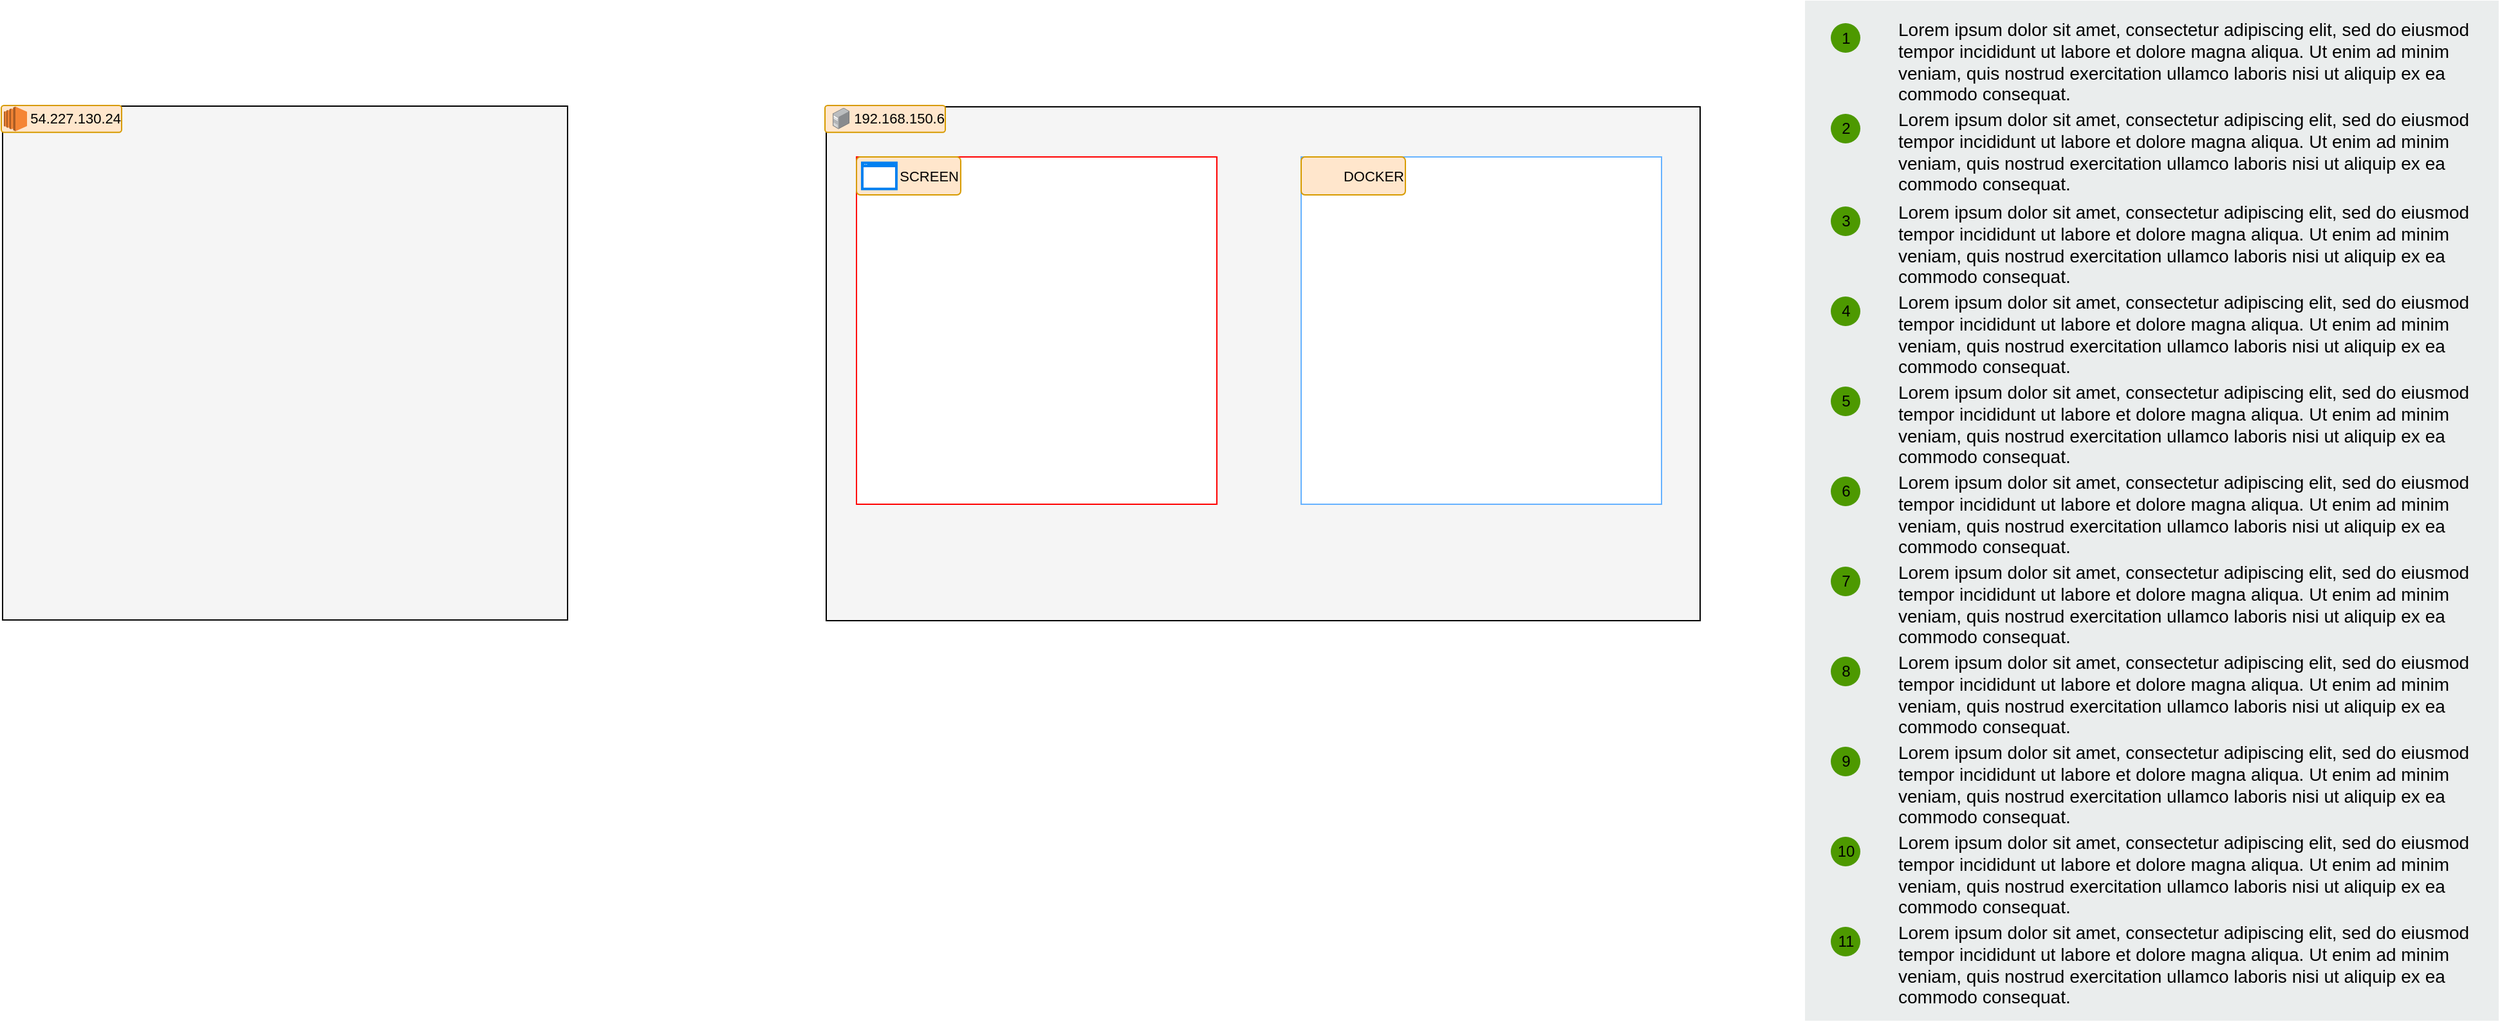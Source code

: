 <mxfile version="22.0.6" type="github">
  <diagram id="WI9T0HZ2pTsCkuznbFz-" name="Page-1">
    <mxGraphModel dx="2367" dy="1139" grid="1" gridSize="10" guides="1" tooltips="1" connect="1" arrows="1" fold="1" page="1" pageScale="1" pageWidth="827" pageHeight="1169" math="0" shadow="0">
      <root>
        <mxCell id="0" />
        <mxCell id="1" parent="0" />
        <mxCell id="yIlqXNv4PA9Dnh1hxRCn-74" value="" style="rounded=0;whiteSpace=wrap;html=1;fillColor=#EAEDED;fontSize=22;fontColor=#FFFFFF;strokeColor=none;labelBackgroundColor=none;" parent="1" vertex="1">
          <mxGeometry x="961.5" y="196.5" width="539" height="793" as="geometry" />
        </mxCell>
        <mxCell id="yIlqXNv4PA9Dnh1hxRCn-75" value="&lt;span&gt;Lorem ipsum dolor sit amet, consectetur adipiscing elit, sed do eiusmod tempor incididunt ut labore et dolore magna aliqua. Ut enim ad minim veniam, quis nostrud exercitation ullamco laboris nisi ut aliquip ex ea commodo consequat.&lt;/span&gt;" style="text;html=1;align=left;verticalAlign=top;spacingTop=-4;fontSize=14;labelBackgroundColor=none;whiteSpace=wrap;" parent="1" vertex="1">
          <mxGeometry x="1031.5" y="207.5" width="449" height="72" as="geometry" />
        </mxCell>
        <mxCell id="yIlqXNv4PA9Dnh1hxRCn-82" value="1" style="ellipse;whiteSpace=wrap;html=1;aspect=fixed;fillColor=#4D9900;strokeColor=none;labelBackgroundColor=none;" parent="1" vertex="1">
          <mxGeometry x="981.5" y="214" width="23" height="23" as="geometry" />
        </mxCell>
        <mxCell id="yIlqXNv4PA9Dnh1hxRCn-95" value="&lt;span&gt;Lorem ipsum dolor sit amet, consectetur adipiscing elit, sed do eiusmod tempor incididunt ut labore et dolore magna aliqua. Ut enim ad minim veniam, quis nostrud exercitation ullamco laboris nisi ut aliquip ex ea commodo consequat.&lt;/span&gt;" style="text;html=1;align=left;verticalAlign=top;spacingTop=-4;fontSize=14;labelBackgroundColor=none;whiteSpace=wrap;" parent="1" vertex="1">
          <mxGeometry x="1031.5" y="278" width="449" height="72" as="geometry" />
        </mxCell>
        <mxCell id="yIlqXNv4PA9Dnh1hxRCn-96" value="2" style="ellipse;whiteSpace=wrap;html=1;aspect=fixed;fillColor=#4D9900;strokeColor=none;labelBackgroundColor=none;" parent="1" vertex="1">
          <mxGeometry x="981.5" y="284.5" width="23" height="23" as="geometry" />
        </mxCell>
        <mxCell id="yIlqXNv4PA9Dnh1hxRCn-97" value="&lt;span&gt;Lorem ipsum dolor sit amet, consectetur adipiscing elit, sed do eiusmod tempor incididunt ut labore et dolore magna aliqua. Ut enim ad minim veniam, quis nostrud exercitation ullamco laboris nisi ut aliquip ex ea commodo consequat.&lt;/span&gt;" style="text;html=1;align=left;verticalAlign=top;spacingTop=-4;fontSize=14;labelBackgroundColor=none;whiteSpace=wrap;" parent="1" vertex="1">
          <mxGeometry x="1031.5" y="350" width="449" height="72" as="geometry" />
        </mxCell>
        <mxCell id="yIlqXNv4PA9Dnh1hxRCn-98" value="3" style="ellipse;whiteSpace=wrap;html=1;aspect=fixed;fillColor=#4D9900;strokeColor=none;labelBackgroundColor=none;" parent="1" vertex="1">
          <mxGeometry x="981.5" y="356.5" width="23" height="23" as="geometry" />
        </mxCell>
        <mxCell id="yIlqXNv4PA9Dnh1hxRCn-99" value="&lt;span&gt;Lorem ipsum dolor sit amet, consectetur adipiscing elit, sed do eiusmod tempor incididunt ut labore et dolore magna aliqua. Ut enim ad minim veniam, quis nostrud exercitation ullamco laboris nisi ut aliquip ex ea commodo consequat.&lt;/span&gt;" style="text;html=1;align=left;verticalAlign=top;spacingTop=-4;fontSize=14;labelBackgroundColor=none;whiteSpace=wrap;" parent="1" vertex="1">
          <mxGeometry x="1031.5" y="420" width="449" height="72" as="geometry" />
        </mxCell>
        <mxCell id="yIlqXNv4PA9Dnh1hxRCn-100" value="4" style="ellipse;whiteSpace=wrap;html=1;aspect=fixed;fillColor=#4D9900;strokeColor=none;labelBackgroundColor=none;" parent="1" vertex="1">
          <mxGeometry x="981.5" y="426.5" width="23" height="23" as="geometry" />
        </mxCell>
        <mxCell id="yIlqXNv4PA9Dnh1hxRCn-101" value="&lt;span&gt;Lorem ipsum dolor sit amet, consectetur adipiscing elit, sed do eiusmod tempor incididunt ut labore et dolore magna aliqua. Ut enim ad minim veniam, quis nostrud exercitation ullamco laboris nisi ut aliquip ex ea commodo consequat.&lt;/span&gt;" style="text;html=1;align=left;verticalAlign=top;spacingTop=-4;fontSize=14;labelBackgroundColor=none;whiteSpace=wrap;" parent="1" vertex="1">
          <mxGeometry x="1031.5" y="490" width="449" height="72" as="geometry" />
        </mxCell>
        <mxCell id="yIlqXNv4PA9Dnh1hxRCn-102" value="5" style="ellipse;whiteSpace=wrap;html=1;aspect=fixed;fillColor=#4D9900;strokeColor=none;labelBackgroundColor=none;" parent="1" vertex="1">
          <mxGeometry x="981.5" y="496.5" width="23" height="23" as="geometry" />
        </mxCell>
        <mxCell id="yIlqXNv4PA9Dnh1hxRCn-103" value="&lt;span&gt;Lorem ipsum dolor sit amet, consectetur adipiscing elit, sed do eiusmod tempor incididunt ut labore et dolore magna aliqua. Ut enim ad minim veniam, quis nostrud exercitation ullamco laboris nisi ut aliquip ex ea commodo consequat.&lt;/span&gt;" style="text;html=1;align=left;verticalAlign=top;spacingTop=-4;fontSize=14;labelBackgroundColor=none;whiteSpace=wrap;" parent="1" vertex="1">
          <mxGeometry x="1031.5" y="560" width="449" height="72" as="geometry" />
        </mxCell>
        <mxCell id="yIlqXNv4PA9Dnh1hxRCn-104" value="6" style="ellipse;whiteSpace=wrap;html=1;aspect=fixed;fillColor=#4D9900;strokeColor=none;labelBackgroundColor=none;" parent="1" vertex="1">
          <mxGeometry x="981.5" y="566.5" width="23" height="23" as="geometry" />
        </mxCell>
        <mxCell id="yIlqXNv4PA9Dnh1hxRCn-105" value="&lt;span&gt;Lorem ipsum dolor sit amet, consectetur adipiscing elit, sed do eiusmod tempor incididunt ut labore et dolore magna aliqua. Ut enim ad minim veniam, quis nostrud exercitation ullamco laboris nisi ut aliquip ex ea commodo consequat.&lt;/span&gt;" style="text;html=1;align=left;verticalAlign=top;spacingTop=-4;fontSize=14;labelBackgroundColor=none;whiteSpace=wrap;" parent="1" vertex="1">
          <mxGeometry x="1031.5" y="630" width="449" height="72" as="geometry" />
        </mxCell>
        <mxCell id="yIlqXNv4PA9Dnh1hxRCn-106" value="7" style="ellipse;whiteSpace=wrap;html=1;aspect=fixed;fillColor=#4D9900;strokeColor=none;labelBackgroundColor=none;" parent="1" vertex="1">
          <mxGeometry x="981.5" y="636.5" width="23" height="23" as="geometry" />
        </mxCell>
        <mxCell id="yIlqXNv4PA9Dnh1hxRCn-107" value="&lt;span&gt;Lorem ipsum dolor sit amet, consectetur adipiscing elit, sed do eiusmod tempor incididunt ut labore et dolore magna aliqua. Ut enim ad minim veniam, quis nostrud exercitation ullamco laboris nisi ut aliquip ex ea commodo consequat.&lt;/span&gt;" style="text;html=1;align=left;verticalAlign=top;spacingTop=-4;fontSize=14;labelBackgroundColor=none;whiteSpace=wrap;" parent="1" vertex="1">
          <mxGeometry x="1031.5" y="700" width="449" height="72" as="geometry" />
        </mxCell>
        <mxCell id="yIlqXNv4PA9Dnh1hxRCn-108" value="8" style="ellipse;whiteSpace=wrap;html=1;aspect=fixed;fillColor=#4D9900;strokeColor=none;labelBackgroundColor=none;" parent="1" vertex="1">
          <mxGeometry x="981.5" y="706.5" width="23" height="23" as="geometry" />
        </mxCell>
        <mxCell id="yIlqXNv4PA9Dnh1hxRCn-109" value="&lt;span&gt;Lorem ipsum dolor sit amet, consectetur adipiscing elit, sed do eiusmod tempor incididunt ut labore et dolore magna aliqua. Ut enim ad minim veniam, quis nostrud exercitation ullamco laboris nisi ut aliquip ex ea commodo consequat.&lt;/span&gt;" style="text;html=1;align=left;verticalAlign=top;spacingTop=-4;fontSize=14;labelBackgroundColor=none;whiteSpace=wrap;" parent="1" vertex="1">
          <mxGeometry x="1031.5" y="770" width="449" height="72" as="geometry" />
        </mxCell>
        <mxCell id="yIlqXNv4PA9Dnh1hxRCn-110" value="9" style="ellipse;whiteSpace=wrap;html=1;aspect=fixed;fillColor=#4D9900;strokeColor=none;labelBackgroundColor=none;" parent="1" vertex="1">
          <mxGeometry x="981.5" y="776.5" width="23" height="23" as="geometry" />
        </mxCell>
        <mxCell id="yIlqXNv4PA9Dnh1hxRCn-111" value="&lt;span&gt;Lorem ipsum dolor sit amet, consectetur adipiscing elit, sed do eiusmod tempor incididunt ut labore et dolore magna aliqua. Ut enim ad minim veniam, quis nostrud exercitation ullamco laboris nisi ut aliquip ex ea commodo consequat.&lt;/span&gt;" style="text;html=1;align=left;verticalAlign=top;spacingTop=-4;fontSize=14;labelBackgroundColor=none;whiteSpace=wrap;" parent="1" vertex="1">
          <mxGeometry x="1031.5" y="840" width="449" height="72" as="geometry" />
        </mxCell>
        <mxCell id="yIlqXNv4PA9Dnh1hxRCn-112" value="10" style="ellipse;whiteSpace=wrap;html=1;aspect=fixed;fillColor=#4D9900;strokeColor=none;labelBackgroundColor=none;" parent="1" vertex="1">
          <mxGeometry x="981.5" y="846.5" width="23" height="23" as="geometry" />
        </mxCell>
        <mxCell id="yIlqXNv4PA9Dnh1hxRCn-113" value="&lt;span&gt;Lorem ipsum dolor sit amet, consectetur adipiscing elit, sed do eiusmod tempor incididunt ut labore et dolore magna aliqua. Ut enim ad minim veniam, quis nostrud exercitation ullamco laboris nisi ut aliquip ex ea commodo consequat.&lt;/span&gt;" style="text;html=1;align=left;verticalAlign=top;spacingTop=-4;fontSize=14;labelBackgroundColor=none;whiteSpace=wrap;" parent="1" vertex="1">
          <mxGeometry x="1031.5" y="910" width="449" height="72" as="geometry" />
        </mxCell>
        <mxCell id="yIlqXNv4PA9Dnh1hxRCn-114" value="11" style="ellipse;whiteSpace=wrap;html=1;aspect=fixed;fillColor=#4D9900;strokeColor=none;labelBackgroundColor=none;" parent="1" vertex="1">
          <mxGeometry x="981.5" y="916.5" width="23" height="23" as="geometry" />
        </mxCell>
        <mxCell id="JoahPMpEbY1Rdfn1Q04q-6" value="" style="group" vertex="1" connectable="0" parent="1">
          <mxGeometry x="200" y="278" width="680" height="400.5" as="geometry" />
        </mxCell>
        <mxCell id="JoahPMpEbY1Rdfn1Q04q-3" value="" style="rounded=0;whiteSpace=wrap;html=1;fillColor=#f5f5f5;strokeColor=default;fontColor=#333333;" vertex="1" parent="JoahPMpEbY1Rdfn1Q04q-6">
          <mxGeometry x="1" y="1.04" width="679" height="399.46" as="geometry" />
        </mxCell>
        <mxCell id="JoahPMpEbY1Rdfn1Q04q-4" value="192.168.150.6" style="rounded=1;arcSize=10;fillColor=#ffe6cc;strokeColor=#d79b00;html=1;fontSize=11;align=right;fontStyle=0;fontSize=11;sketch=0;" vertex="1" parent="JoahPMpEbY1Rdfn1Q04q-6">
          <mxGeometry width="93.5" height="20.859" as="geometry" />
        </mxCell>
        <mxCell id="JoahPMpEbY1Rdfn1Q04q-5" value="" style="image;points=[];aspect=fixed;html=1;align=center;shadow=0;dashed=0;image=img/lib/allied_telesis/computer_and_terminals/Server_Desktop.svg;" vertex="1" parent="JoahPMpEbY1Rdfn1Q04q-6">
          <mxGeometry x="6" y="1.825" width="13.02" height="16.5" as="geometry" />
        </mxCell>
        <mxCell id="JoahPMpEbY1Rdfn1Q04q-12" value="" style="group" vertex="1" connectable="0" parent="JoahPMpEbY1Rdfn1Q04q-6">
          <mxGeometry x="24.5" y="40" width="280" height="270" as="geometry" />
        </mxCell>
        <mxCell id="JoahPMpEbY1Rdfn1Q04q-8" value="" style="rounded=0;whiteSpace=wrap;html=1;strokeColor=#FF0000;" vertex="1" parent="JoahPMpEbY1Rdfn1Q04q-12">
          <mxGeometry width="280" height="270" as="geometry" />
        </mxCell>
        <mxCell id="JoahPMpEbY1Rdfn1Q04q-9" value="SCREEN" style="rounded=1;arcSize=10;fillColor=#ffe6cc;strokeColor=#d79b00;html=1;fontSize=11;align=right;fontStyle=0;fontSize=11;sketch=0;" vertex="1" parent="JoahPMpEbY1Rdfn1Q04q-12">
          <mxGeometry width="80.98" height="29.5" as="geometry" />
        </mxCell>
        <mxCell id="JoahPMpEbY1Rdfn1Q04q-10" value="" style="html=1;verticalLabelPosition=bottom;align=center;labelBackgroundColor=#ffffff;verticalAlign=top;strokeWidth=2;strokeColor=#0080F0;shadow=0;dashed=0;shape=mxgraph.ios7.icons.window;" vertex="1" parent="JoahPMpEbY1Rdfn1Q04q-12">
          <mxGeometry x="4.48" y="4.62" width="26.5" height="20.25" as="geometry" />
        </mxCell>
        <mxCell id="JoahPMpEbY1Rdfn1Q04q-17" value="" style="group;fillColor=#dae8fc;strokeColor=#66B2FF;" vertex="1" connectable="0" parent="JoahPMpEbY1Rdfn1Q04q-6">
          <mxGeometry x="370" y="40" width="280" height="270" as="geometry" />
        </mxCell>
        <mxCell id="JoahPMpEbY1Rdfn1Q04q-18" value="" style="rounded=0;whiteSpace=wrap;html=1;strokeColor=#66B2FF;" vertex="1" parent="JoahPMpEbY1Rdfn1Q04q-17">
          <mxGeometry width="280" height="270" as="geometry" />
        </mxCell>
        <mxCell id="JoahPMpEbY1Rdfn1Q04q-19" value="DOCKER" style="rounded=1;arcSize=10;fillColor=#ffe6cc;strokeColor=#d79b00;html=1;fontSize=11;align=right;fontStyle=0;fontSize=11;sketch=0;" vertex="1" parent="JoahPMpEbY1Rdfn1Q04q-17">
          <mxGeometry width="80.98" height="29.5" as="geometry" />
        </mxCell>
        <mxCell id="JoahPMpEbY1Rdfn1Q04q-21" value="" style="shape=image;html=1;verticalAlign=top;verticalLabelPosition=bottom;labelBackgroundColor=#ffffff;imageAspect=0;aspect=fixed;image=https://cdn1.iconfinder.com/data/icons/unicons-line-vol-3/24/docker-128.png" vertex="1" parent="JoahPMpEbY1Rdfn1Q04q-17">
          <mxGeometry y="-2.68" width="34.87" height="34.87" as="geometry" />
        </mxCell>
        <mxCell id="JoahPMpEbY1Rdfn1Q04q-37" value="" style="group" vertex="1" connectable="0" parent="1">
          <mxGeometry x="-440" y="278" width="680" height="399.96" as="geometry" />
        </mxCell>
        <mxCell id="JoahPMpEbY1Rdfn1Q04q-23" value="" style="rounded=0;whiteSpace=wrap;html=1;fillColor=#f5f5f5;strokeColor=default;fontColor=#333333;" vertex="1" parent="JoahPMpEbY1Rdfn1Q04q-37">
          <mxGeometry x="1" y="0.5" width="439" height="399.46" as="geometry" />
        </mxCell>
        <mxCell id="JoahPMpEbY1Rdfn1Q04q-35" value="" style="group" vertex="1" connectable="0" parent="JoahPMpEbY1Rdfn1Q04q-37">
          <mxGeometry width="93.5" height="20.859" as="geometry" />
        </mxCell>
        <mxCell id="JoahPMpEbY1Rdfn1Q04q-24" value="54.227.130.24" style="rounded=1;arcSize=10;fillColor=#ffe6cc;strokeColor=#d79b00;html=1;fontSize=11;align=right;fontStyle=0;fontSize=11;sketch=0;" vertex="1" parent="JoahPMpEbY1Rdfn1Q04q-35">
          <mxGeometry width="93.5" height="20.859" as="geometry" />
        </mxCell>
        <mxCell id="JoahPMpEbY1Rdfn1Q04q-36" value="" style="outlineConnect=0;dashed=0;verticalLabelPosition=bottom;verticalAlign=top;align=center;html=1;shape=mxgraph.aws3.ec2;fillColor=#F58534;gradientColor=none;" vertex="1" parent="JoahPMpEbY1Rdfn1Q04q-35">
          <mxGeometry x="2" y="0.89" width="18" height="19.07" as="geometry" />
        </mxCell>
      </root>
    </mxGraphModel>
  </diagram>
</mxfile>
